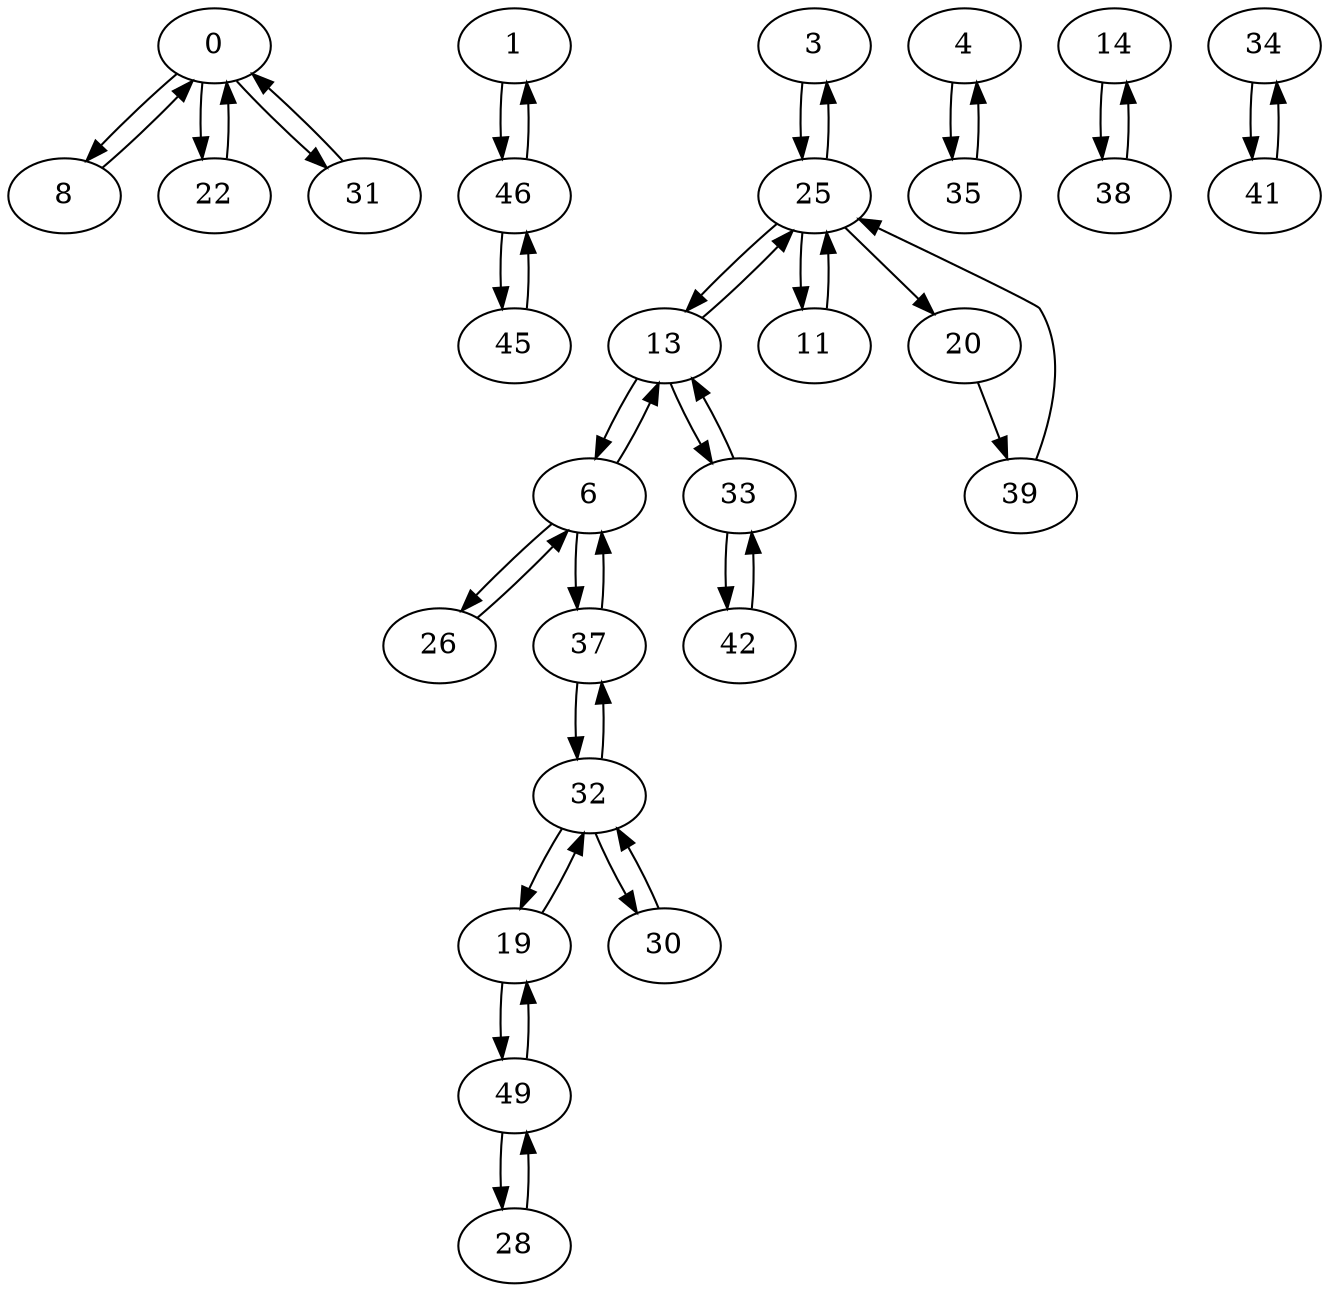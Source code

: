 digraph G {
  0 -> 8;
  0 -> 22;
  0 -> 31;
  1 -> 46;
  3 -> 25;
  4 -> 35;
  6 -> 13;
  6 -> 26;
  6 -> 37;
  8 -> 0;
  11 -> 25;
  13 -> 6;
  13 -> 25;
  13 -> 33;
  14 -> 38;
  19 -> 32;
  19 -> 49;
  20 -> 39;
  22 -> 0;
  25 -> 3;
  25 -> 11;
  25 -> 13;
  25 -> 20;
  26 -> 6;
  28 -> 49;
  30 -> 32;
  31 -> 0;
  32 -> 19;
  32 -> 30;
  32 -> 37;
  33 -> 13;
  33 -> 42;
  34 -> 41;
  35 -> 4;
  37 -> 6;
  37 -> 32;
  38 -> 14;
  39 -> 25;
  41 -> 34;
  42 -> 33;
  45 -> 46;
  46 -> 1;
  46 -> 45;
  49 -> 19;
  49 -> 28;
}